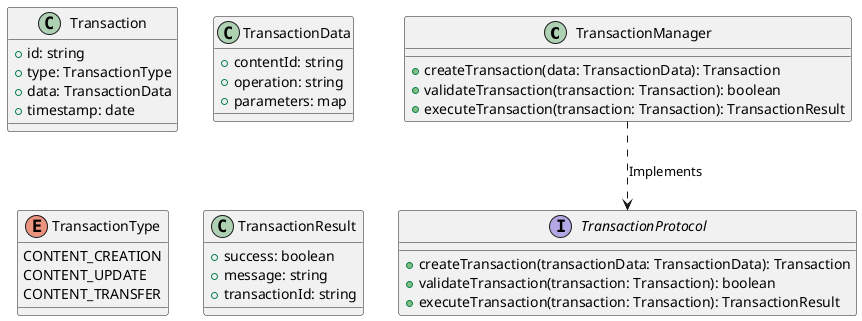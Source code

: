 @startuml
class TransactionManager {
    +createTransaction(data: TransactionData): Transaction
    +validateTransaction(transaction: Transaction): boolean
    +executeTransaction(transaction: Transaction): TransactionResult
}

class Transaction {
    +id: string
    +type: TransactionType
    +data: TransactionData
    +timestamp: date
}

class TransactionData {
    +contentId: string
    +operation: string
    +parameters: map
}

enum TransactionType {
    CONTENT_CREATION
    CONTENT_UPDATE
    CONTENT_TRANSFER
}

class TransactionResult {
    +success: boolean
    +message: string
    +transactionId: string
}

interface TransactionProtocol {
    +createTransaction(transactionData: TransactionData): Transaction
    +validateTransaction(transaction: Transaction): boolean
    +executeTransaction(transaction: Transaction): TransactionResult
}

TransactionManager ..> TransactionProtocol : "Implements"

@enduml
